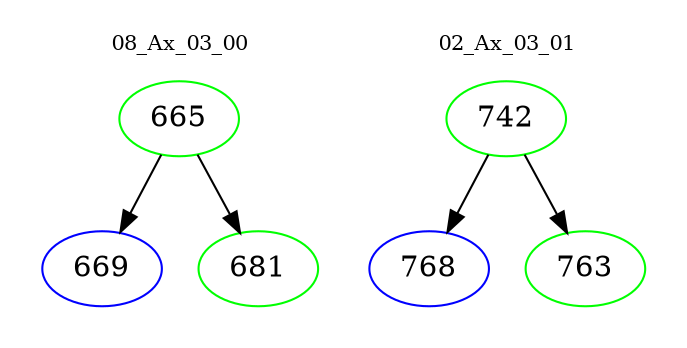 digraph{
subgraph cluster_0 {
color = white
label = "08_Ax_03_00";
fontsize=10;
T0_665 [label="665", color="green"]
T0_665 -> T0_669 [color="black"]
T0_669 [label="669", color="blue"]
T0_665 -> T0_681 [color="black"]
T0_681 [label="681", color="green"]
}
subgraph cluster_1 {
color = white
label = "02_Ax_03_01";
fontsize=10;
T1_742 [label="742", color="green"]
T1_742 -> T1_768 [color="black"]
T1_768 [label="768", color="blue"]
T1_742 -> T1_763 [color="black"]
T1_763 [label="763", color="green"]
}
}
